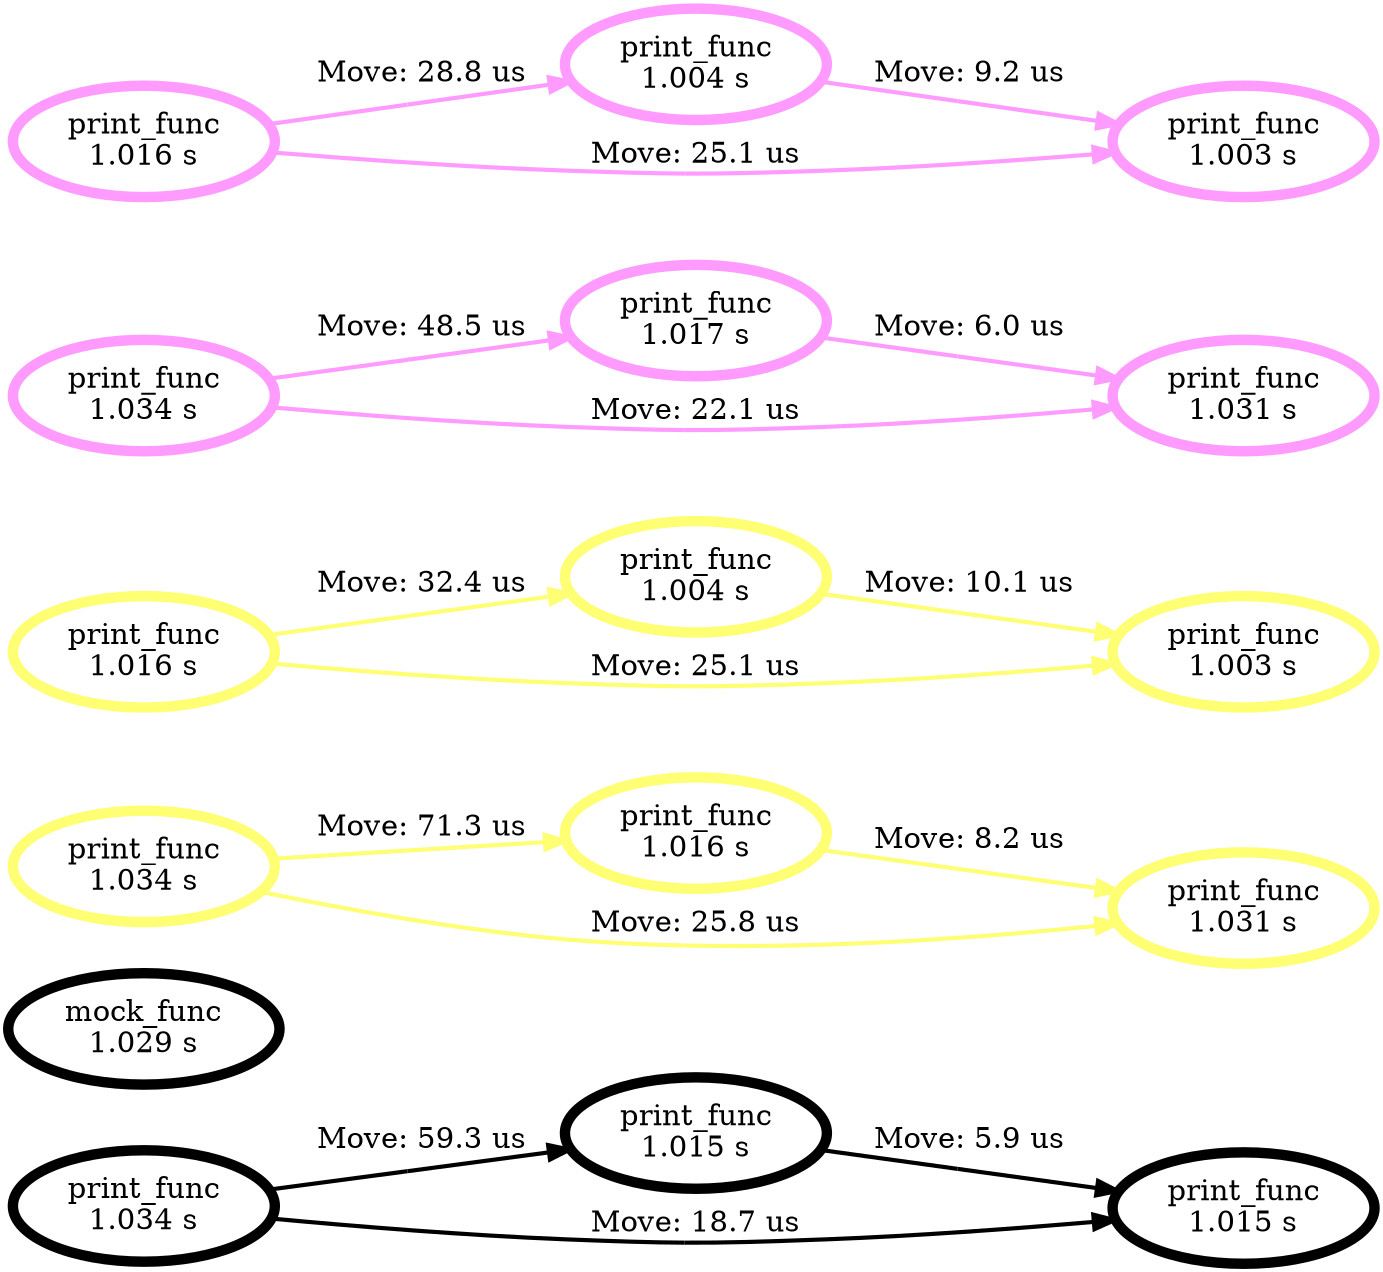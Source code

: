 strict digraph {
graph [layout=dot,rankdir=LR];
n_17 [label="print_func
1.034 s",color="#000000",shape="ellipse",penwidth=5];
n_18 [label="print_func
1.015 s",color="#000000",shape="ellipse",penwidth=5];
n_19 [label="print_func
1.015 s",color="#000000",shape="ellipse",penwidth=5];
n_20 [label="mock_func
1.029 s",color="#000000",shape="ellipse",penwidth=5];
n_11 [label="print_func
1.034 s",color="#FFFF74",shape="ellipse",penwidth=5];
n_5 [label="print_func
1.016 s",color="#FFFF74",shape="ellipse",penwidth=5];
n_12 [label="print_func
1.016 s",color="#FFFF74",shape="ellipse",penwidth=5];
n_6 [label="print_func
1.004 s",color="#FFFF74",shape="ellipse",penwidth=5];
n_13 [label="print_func
1.031 s",color="#FFFF74",shape="ellipse",penwidth=5];
n_7 [label="print_func
1.003 s",color="#FFFF74",shape="ellipse",penwidth=5];
n_14 [label="print_func
1.034 s",color="#FF9BFF",shape="ellipse",penwidth=5];
n_8 [label="print_func
1.016 s",color="#FF9BFF",shape="ellipse",penwidth=5];
n_15 [label="print_func
1.017 s",color="#FF9BFF",shape="ellipse",penwidth=5];
n_9 [label="print_func
1.004 s",color="#FF9BFF",shape="ellipse",penwidth=5];
n_16 [label="print_func
1.031 s",color="#FF9BFF",shape="ellipse",penwidth=5];
n_10 [label="print_func
1.003 s",color="#FF9BFF",shape="ellipse",penwidth=5];
n_17 -> n_18 [label="Move: 59.3 us",color="#000000;0.5:#000000",penwidth=2];
n_17 -> n_19 [label="Move: 18.7 us",color="#000000;0.5:#000000",penwidth=2];
n_18 -> n_19 [label="Move: 5.9 us",color="#000000;0.5:#000000",penwidth=2];
n_11 -> n_12 [label="Move: 71.3 us",color="#FFFF74;0.5:#FFFF74",penwidth=2];
n_5 -> n_6 [label="Move: 32.4 us",color="#FFFF74;0.5:#FFFF74",penwidth=2];
n_11 -> n_13 [label="Move: 25.8 us",color="#FFFF74;0.5:#FFFF74",penwidth=2];
n_12 -> n_13 [label="Move: 8.2 us",color="#FFFF74;0.5:#FFFF74",penwidth=2];
n_5 -> n_7 [label="Move: 25.1 us",color="#FFFF74;0.5:#FFFF74",penwidth=2];
n_6 -> n_7 [label="Move: 10.1 us",color="#FFFF74;0.5:#FFFF74",penwidth=2];
n_14 -> n_15 [label="Move: 48.5 us",color="#FF9BFF;0.5:#FF9BFF",penwidth=2];
n_8 -> n_9 [label="Move: 28.8 us",color="#FF9BFF;0.5:#FF9BFF",penwidth=2];
n_14 -> n_16 [label="Move: 22.1 us",color="#FF9BFF;0.5:#FF9BFF",penwidth=2];
n_15 -> n_16 [label="Move: 6.0 us",color="#FF9BFF;0.5:#FF9BFF",penwidth=2];
n_8 -> n_10 [label="Move: 25.1 us",color="#FF9BFF;0.5:#FF9BFF",penwidth=2];
n_9 -> n_10 [label="Move: 9.2 us",color="#FF9BFF;0.5:#FF9BFF",penwidth=2];
}
